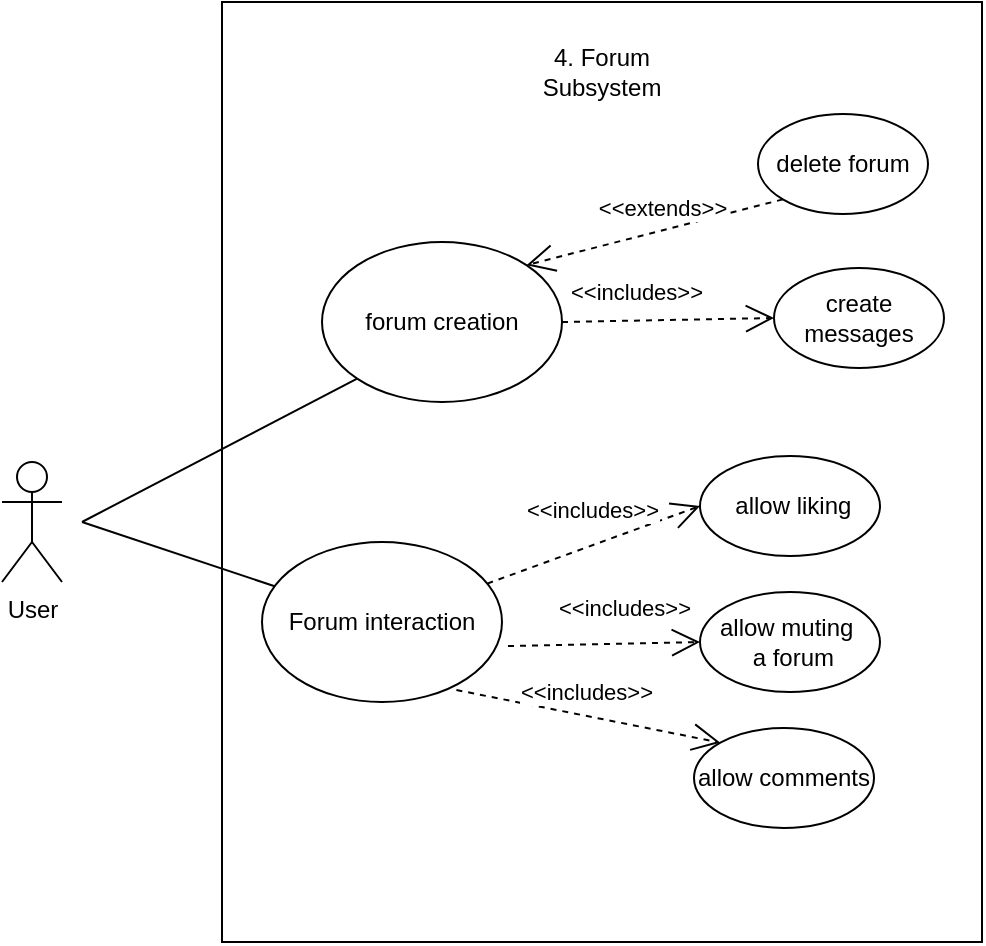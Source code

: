 <mxfile version="24.7.16">
  <diagram name="Page-1" id="tFtbdX1ovqvAF_41Vxhx">
    <mxGraphModel dx="1607" dy="555" grid="0" gridSize="10" guides="1" tooltips="1" connect="1" arrows="1" fold="1" page="0" pageScale="1" pageWidth="850" pageHeight="1100" math="0" shadow="0">
      <root>
        <mxCell id="0" />
        <mxCell id="1" parent="0" />
        <mxCell id="8dbzwXfBBkByxiEQPmbJ-52" value="" style="rounded=0;whiteSpace=wrap;html=1;" vertex="1" parent="1">
          <mxGeometry x="147.001" y="37.002" width="380" height="470" as="geometry" />
        </mxCell>
        <mxCell id="8dbzwXfBBkByxiEQPmbJ-53" value="forum creation" style="ellipse;whiteSpace=wrap;html=1;" vertex="1" parent="1">
          <mxGeometry x="197.001" y="157.002" width="120" height="80" as="geometry" />
        </mxCell>
        <mxCell id="8dbzwXfBBkByxiEQPmbJ-54" value="Forum interaction" style="ellipse;whiteSpace=wrap;html=1;" vertex="1" parent="1">
          <mxGeometry x="167.001" y="307.002" width="120" height="80" as="geometry" />
        </mxCell>
        <mxCell id="8dbzwXfBBkByxiEQPmbJ-55" value="User" style="shape=umlActor;verticalLabelPosition=bottom;verticalAlign=top;html=1;outlineConnect=0;" vertex="1" parent="1">
          <mxGeometry x="37.001" y="267.002" width="30" height="60" as="geometry" />
        </mxCell>
        <mxCell id="8dbzwXfBBkByxiEQPmbJ-56" value="" style="endArrow=none;html=1;rounded=0;" edge="1" parent="1" target="8dbzwXfBBkByxiEQPmbJ-54">
          <mxGeometry width="50" height="50" relative="1" as="geometry">
            <mxPoint x="77.001" y="297.002" as="sourcePoint" />
            <mxPoint x="297.001" y="227.002" as="targetPoint" />
          </mxGeometry>
        </mxCell>
        <mxCell id="8dbzwXfBBkByxiEQPmbJ-57" value="create messages" style="ellipse;whiteSpace=wrap;html=1;" vertex="1" parent="1">
          <mxGeometry x="423.001" y="170.002" width="85" height="50" as="geometry" />
        </mxCell>
        <mxCell id="8dbzwXfBBkByxiEQPmbJ-59" value="&amp;nbsp;allow liking" style="ellipse;whiteSpace=wrap;html=1;" vertex="1" parent="1">
          <mxGeometry x="386.001" y="264.002" width="90" height="50" as="geometry" />
        </mxCell>
        <mxCell id="8dbzwXfBBkByxiEQPmbJ-60" value="allow muting&amp;nbsp;&lt;br&gt;&amp;nbsp;a forum" style="ellipse;whiteSpace=wrap;html=1;" vertex="1" parent="1">
          <mxGeometry x="386.001" y="332.002" width="90" height="50" as="geometry" />
        </mxCell>
        <mxCell id="8dbzwXfBBkByxiEQPmbJ-61" value="&amp;lt;&amp;lt;includes&amp;gt;&amp;gt;" style="endArrow=open;endSize=12;dashed=1;html=1;rounded=0;entryX=0;entryY=0.5;entryDx=0;entryDy=0;exitX=1;exitY=0.5;exitDx=0;exitDy=0;" edge="1" parent="1" source="8dbzwXfBBkByxiEQPmbJ-53" target="8dbzwXfBBkByxiEQPmbJ-57">
          <mxGeometry x="-0.294" y="14" width="160" relative="1" as="geometry">
            <mxPoint x="327.001" y="96.002" as="sourcePoint" />
            <mxPoint x="452.001" y="96.002" as="targetPoint" />
            <mxPoint as="offset" />
          </mxGeometry>
        </mxCell>
        <mxCell id="8dbzwXfBBkByxiEQPmbJ-63" value="&amp;lt;&amp;lt;includes&amp;gt;&amp;gt;" style="endArrow=open;endSize=12;dashed=1;html=1;rounded=0;entryX=0;entryY=0.5;entryDx=0;entryDy=0;" edge="1" parent="1" source="8dbzwXfBBkByxiEQPmbJ-54" target="8dbzwXfBBkByxiEQPmbJ-59">
          <mxGeometry x="0.095" y="17" width="160" relative="1" as="geometry">
            <mxPoint x="297.001" y="337.002" as="sourcePoint" />
            <mxPoint x="407.001" y="197.002" as="targetPoint" />
            <mxPoint as="offset" />
          </mxGeometry>
        </mxCell>
        <mxCell id="8dbzwXfBBkByxiEQPmbJ-64" value="&amp;lt;&amp;lt;includes&amp;gt;&amp;gt;" style="endArrow=open;endSize=12;dashed=1;html=1;rounded=0;exitX=1.025;exitY=0.65;exitDx=0;exitDy=0;exitPerimeter=0;entryX=0;entryY=0.5;entryDx=0;entryDy=0;" edge="1" parent="1" source="8dbzwXfBBkByxiEQPmbJ-54" target="8dbzwXfBBkByxiEQPmbJ-60">
          <mxGeometry x="0.217" y="18" width="160" relative="1" as="geometry">
            <mxPoint x="347.001" y="257.002" as="sourcePoint" />
            <mxPoint x="377.001" y="387.002" as="targetPoint" />
            <mxPoint as="offset" />
          </mxGeometry>
        </mxCell>
        <mxCell id="8dbzwXfBBkByxiEQPmbJ-65" value="" style="endArrow=none;html=1;rounded=0;entryX=0;entryY=1;entryDx=0;entryDy=0;" edge="1" parent="1" target="8dbzwXfBBkByxiEQPmbJ-53">
          <mxGeometry width="50" height="50" relative="1" as="geometry">
            <mxPoint x="77.001" y="297.002" as="sourcePoint" />
            <mxPoint x="187.001" y="257.002" as="targetPoint" />
          </mxGeometry>
        </mxCell>
        <mxCell id="8dbzwXfBBkByxiEQPmbJ-66" value="allow comments" style="ellipse;whiteSpace=wrap;html=1;" vertex="1" parent="1">
          <mxGeometry x="383.001" y="400.002" width="90" height="50" as="geometry" />
        </mxCell>
        <mxCell id="8dbzwXfBBkByxiEQPmbJ-67" value="&amp;lt;&amp;lt;includes&amp;gt;&amp;gt;" style="endArrow=open;endSize=12;dashed=1;html=1;rounded=0;entryX=0;entryY=0;entryDx=0;entryDy=0;exitX=0.81;exitY=0.925;exitDx=0;exitDy=0;exitPerimeter=0;" edge="1" parent="1" source="8dbzwXfBBkByxiEQPmbJ-54" target="8dbzwXfBBkByxiEQPmbJ-66">
          <mxGeometry x="-0.057" y="12" width="160" relative="1" as="geometry">
            <mxPoint x="308.001" y="427.002" as="sourcePoint" />
            <mxPoint x="387.001" y="397.002" as="targetPoint" />
            <mxPoint as="offset" />
          </mxGeometry>
        </mxCell>
        <mxCell id="8dbzwXfBBkByxiEQPmbJ-68" value="4. Forum Subsystem" style="text;html=1;align=center;verticalAlign=middle;whiteSpace=wrap;rounded=0;" vertex="1" parent="1">
          <mxGeometry x="307.001" y="57.002" width="60" height="30" as="geometry" />
        </mxCell>
        <mxCell id="8dbzwXfBBkByxiEQPmbJ-69" value="delete forum" style="ellipse;whiteSpace=wrap;html=1;" vertex="1" parent="1">
          <mxGeometry x="415.001" y="93.002" width="85" height="50" as="geometry" />
        </mxCell>
        <mxCell id="8dbzwXfBBkByxiEQPmbJ-71" value="&amp;lt;&amp;lt;extends&amp;gt;&amp;gt;" style="endArrow=open;endSize=12;dashed=1;html=1;rounded=0;entryX=1;entryY=0;entryDx=0;entryDy=0;exitX=0;exitY=1;exitDx=0;exitDy=0;" edge="1" parent="1" source="8dbzwXfBBkByxiEQPmbJ-69" target="8dbzwXfBBkByxiEQPmbJ-53">
          <mxGeometry x="-0.111" y="-11" width="160" relative="1" as="geometry">
            <mxPoint x="327" y="207" as="sourcePoint" />
            <mxPoint x="436" y="133" as="targetPoint" />
            <mxPoint x="-1" as="offset" />
            <Array as="points" />
          </mxGeometry>
        </mxCell>
      </root>
    </mxGraphModel>
  </diagram>
</mxfile>
